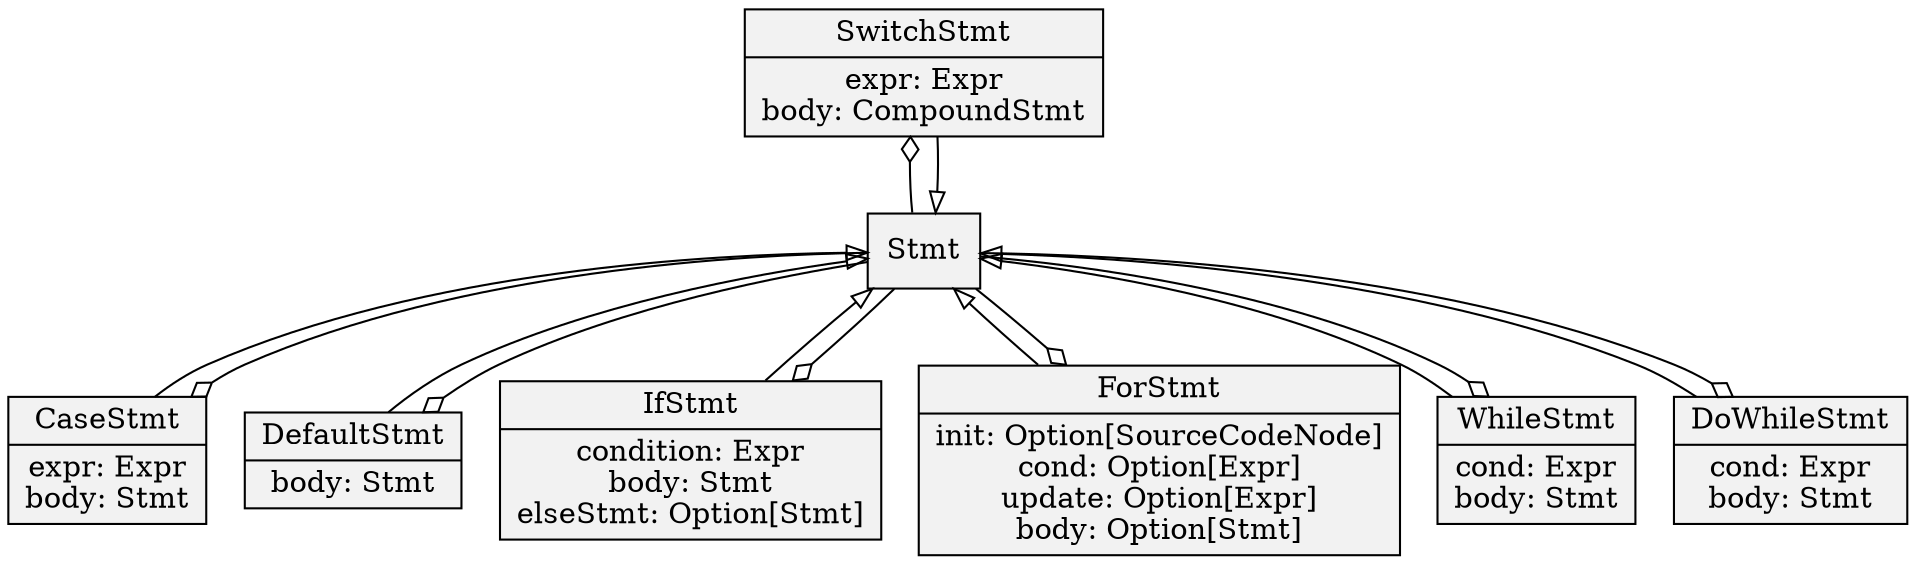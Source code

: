 digraph hierarchy {
	node[shape=record,style=filled,fillcolor=gray95]
	edge[dir=back, arrowtail=empty]

    // nodes
    SwitchStmt [label="{SwitchStmt|expr: Expr\nbody: CompoundStmt}"]    
    CaseStmt [label="{CaseStmt|expr: Expr\nbody: Stmt}"]
    DefaultStmt [label="{DefaultStmt|body: Stmt}"]
    IfStmt [label="{IfStmt|condition: Expr\nbody: Stmt\nelseStmt: Option[Stmt]}"]
    ForStmt [label="{ForStmt|init: Option[SourceCodeNode]\ncond: Option[Expr]\nupdate: Option[Expr]\nbody: Option[Stmt]}"]
    WhileStmt [label="{WhileStmt|cond: Expr\nbody: Stmt}"]
    DoWhileStmt [label="{DoWhileStmt|cond: Expr\nbody: Stmt}"]
    
    // links
    Stmt -> IfStmt
    Stmt -> SwitchStmt     
    Stmt -> CaseStmt     
    Stmt -> DefaultStmt     
    Stmt -> WhileStmt     
    Stmt -> DoWhileStmt     
    Stmt -> ForStmt   

	IfStmt -> Stmt [arrowtail=odiamond]
    SwitchStmt -> Stmt [arrowtail=odiamond]     
    CaseStmt -> Stmt [arrowtail=odiamond]     
    DefaultStmt -> Stmt[arrowtail=odiamond]     
    WhileStmt -> Stmt [arrowtail=odiamond]   
    DoWhileStmt -> Stmt [arrowtail=odiamond]   
    ForStmt -> Stmt [arrowtail=odiamond]
}
